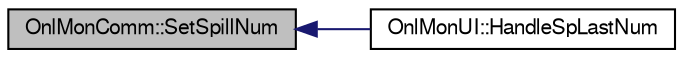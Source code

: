 digraph "OnlMonComm::SetSpillNum"
{
  bgcolor="transparent";
  edge [fontname="FreeSans",fontsize="10",labelfontname="FreeSans",labelfontsize="10"];
  node [fontname="FreeSans",fontsize="10",shape=record];
  rankdir="LR";
  Node1 [label="OnlMonComm::SetSpillNum",height=0.2,width=0.4,color="black", fillcolor="grey75", style="filled" fontcolor="black"];
  Node1 -> Node2 [dir="back",color="midnightblue",fontsize="10",style="solid",fontname="FreeSans"];
  Node2 [label="OnlMonUI::HandleSpLastNum",height=0.2,width=0.4,color="black",URL="$d1/de7/classOnlMonUI.html#aee8dbb51c28551056ac5389f31ef529b"];
}
